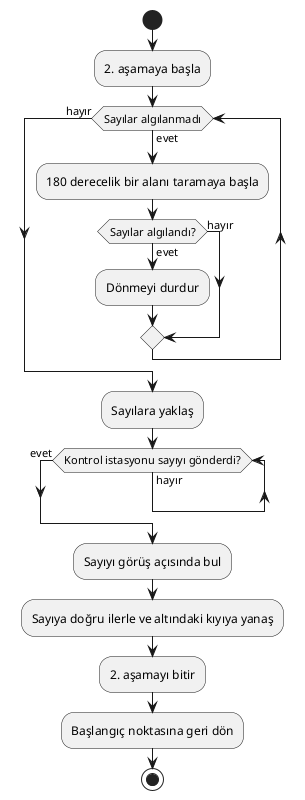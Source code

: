 @startuml sea auto 1
start
:2. aşamaya başla;
while (Sayılar algılanmadı) is (evet)
    :180 derecelik bir alanı taramaya başla;
    if (Sayılar algılandı?) then (evet)
        :Dönmeyi durdur;
    else (hayır)
    endif
endwhile (hayır)
:Sayılara yaklaş;
while (Kontrol istasyonu sayıyı gönderdi?) is (hayır)
endwhile (evet)
:Sayıyı görüş açısında bul;
:Sayıya doğru ilerle ve altındaki kıyıya yanaş;
:2. aşamayı bitir;
:Başlangıç noktasına geri dön;

stop
@enduml
